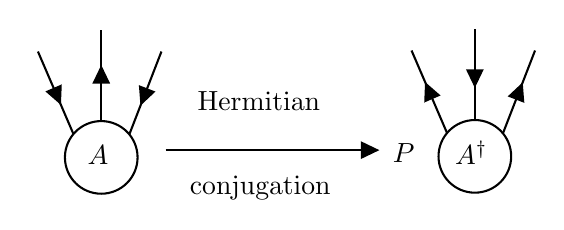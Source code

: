 

\tikzset{every picture/.style={line width=0.75pt}} %set default line width to 0.75pt        

\begin{tikzpicture}[x=0.75pt,y=0.75pt,yscale=-1,xscale=1]
%uncomment if require: \path (0,158); %set diagram left start at 0, and has height of 158

%Shape: Circle [id:dp9516404154491569] 
\draw   (247,96.5) .. controls (247,86.84) and (254.84,79) .. (264.5,79) .. controls (274.16,79) and (282,86.84) .. (282,96.5) .. controls (282,106.16) and (274.16,114) .. (264.5,114) .. controls (254.84,114) and (247,106.16) .. (247,96.5) -- cycle ;
%Straight Lines [id:da5035481373385872] 
\draw    (264.5,79) -- (264.5,35) ;
\draw [shift={(264.5,52)}, rotate = 90] [fill={rgb, 255:red, 0; green, 0; blue, 0 }  ][line width=0.08]  [draw opacity=0] (8.93,-4.29) -- (0,0) -- (8.93,4.29) -- cycle    ;
%Straight Lines [id:da14437838974522832] 
\draw    (278,85.5) -- (293.5,45.5) ;
\draw [shift={(283.4,71.56)}, rotate = 291.18] [fill={rgb, 255:red, 0; green, 0; blue, 0 }  ][line width=0.08]  [draw opacity=0] (8.93,-4.29) -- (0,0) -- (8.93,4.29) -- cycle    ;
%Straight Lines [id:da5779771681873148] 
\draw    (251,85) -- (234,45.5) ;
\draw [shift={(245.07,71.22)}, rotate = 246.71] [fill={rgb, 255:red, 0; green, 0; blue, 0 }  ][line width=0.08]  [draw opacity=0] (8.93,-4.29) -- (0,0) -- (8.93,4.29) -- cycle    ;
%Shape: Circle [id:dp1423742957153067] 
\draw   (427,96) .. controls (427,86.34) and (434.84,78.5) .. (444.5,78.5) .. controls (454.16,78.5) and (462,86.34) .. (462,96) .. controls (462,105.66) and (454.16,113.5) .. (444.5,113.5) .. controls (434.84,113.5) and (427,105.66) .. (427,96) -- cycle ;
%Straight Lines [id:da1937362248904858] 
\draw    (444.5,78.5) -- (444.5,34.5) ;
\draw [shift={(444.5,63)}, rotate = 270] [fill={rgb, 255:red, 0; green, 0; blue, 0 }  ][line width=0.08]  [draw opacity=0] (8.93,-4.29) -- (0,0) -- (8.93,4.29) -- cycle    ;
%Straight Lines [id:da8327590007043802] 
\draw    (458,85) -- (473.5,45) ;
\draw [shift={(467.56,60.34)}, rotate = 111.18] [fill={rgb, 255:red, 0; green, 0; blue, 0 }  ][line width=0.08]  [draw opacity=0] (8.93,-4.29) -- (0,0) -- (8.93,4.29) -- cycle    ;
%Straight Lines [id:da3929496789426532] 
\draw    (431,84.5) -- (414,45) ;
\draw [shift={(420.52,60.16)}, rotate = 66.71] [fill={rgb, 255:red, 0; green, 0; blue, 0 }  ][line width=0.08]  [draw opacity=0] (8.93,-4.29) -- (0,0) -- (8.93,4.29) -- cycle    ;
%Straight Lines [id:da48993433660982133] 
\draw [line width=0.75]    (295.5,93) -- (395.5,93) ;
\draw [shift={(398.5,93)}, rotate = 180] [fill={rgb, 255:red, 0; green, 0; blue, 0 }  ][line width=0.08]  [draw opacity=0] (8.93,-4.29) -- (0,0) -- (8.93,4.29) -- cycle    ;

% Text Node
\draw (256.5,89.4) node [anchor=north west][inner sep=0.75pt]    {$A$};
% Text Node
\draw (433.5,86.9) node [anchor=north west][inner sep=0.75pt]    {$A^{\dagger }$};
% Text Node
\draw (403.5,88.4) node [anchor=north west][inner sep=0.75pt]    {$P$};
% Text Node
\draw (308,63.5) node [anchor=north west][inner sep=0.75pt]   [align=left] {\begin{minipage}[lt]{46.39pt}\setlength\topsep{0pt}
\begin{center}
Hermitian
\end{center}

\end{minipage}};
% Text Node
\draw (303,104) node [anchor=north west][inner sep=0.75pt]   [align=left] {\begin{minipage}[lt]{54.93pt}\setlength\topsep{0pt}
\begin{center}
conjugation
\end{center}

\end{minipage}};


\end{tikzpicture}

